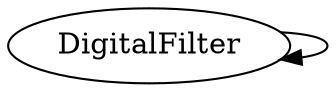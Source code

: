 /* Created by mdot for Matlab */
digraph m2html {
  DigitalFilter -> DigitalFilter;

  DigitalFilter [URL="DigitalFilter.html"];
}